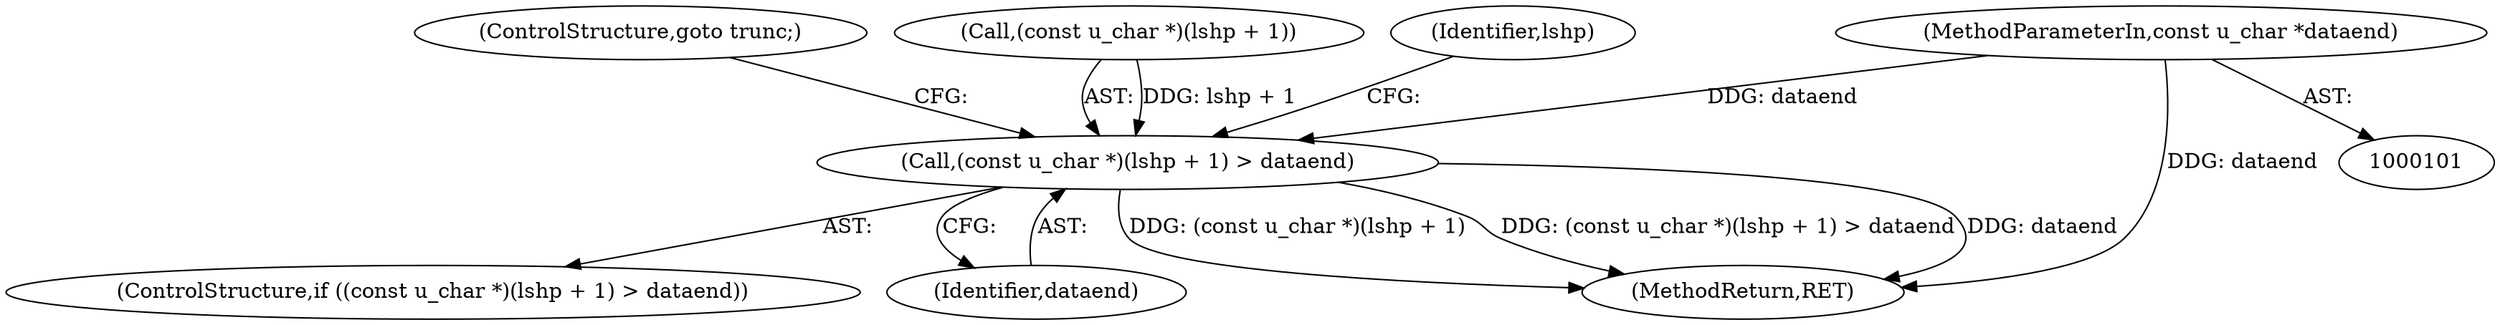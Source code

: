 digraph "0_tcpdump_e01c9bf76740802025c9328901b55ee4a0c49ed6@pointer" {
"1000104" [label="(MethodParameterIn,const u_char *dataend)"];
"1000107" [label="(Call,(const u_char *)(lshp + 1) > dataend)"];
"1000104" [label="(MethodParameterIn,const u_char *dataend)"];
"1000106" [label="(ControlStructure,if ((const u_char *)(lshp + 1) > dataend))"];
"1000114" [label="(ControlStructure,goto trunc;)"];
"1000108" [label="(Call,(const u_char *)(lshp + 1))"];
"1000113" [label="(Identifier,dataend)"];
"1000117" [label="(Identifier,lshp)"];
"1000169" [label="(MethodReturn,RET)"];
"1000107" [label="(Call,(const u_char *)(lshp + 1) > dataend)"];
"1000104" -> "1000101"  [label="AST: "];
"1000104" -> "1000169"  [label="DDG: dataend"];
"1000104" -> "1000107"  [label="DDG: dataend"];
"1000107" -> "1000106"  [label="AST: "];
"1000107" -> "1000113"  [label="CFG: "];
"1000108" -> "1000107"  [label="AST: "];
"1000113" -> "1000107"  [label="AST: "];
"1000114" -> "1000107"  [label="CFG: "];
"1000117" -> "1000107"  [label="CFG: "];
"1000107" -> "1000169"  [label="DDG: (const u_char *)(lshp + 1)"];
"1000107" -> "1000169"  [label="DDG: (const u_char *)(lshp + 1) > dataend"];
"1000107" -> "1000169"  [label="DDG: dataend"];
"1000108" -> "1000107"  [label="DDG: lshp + 1"];
}
